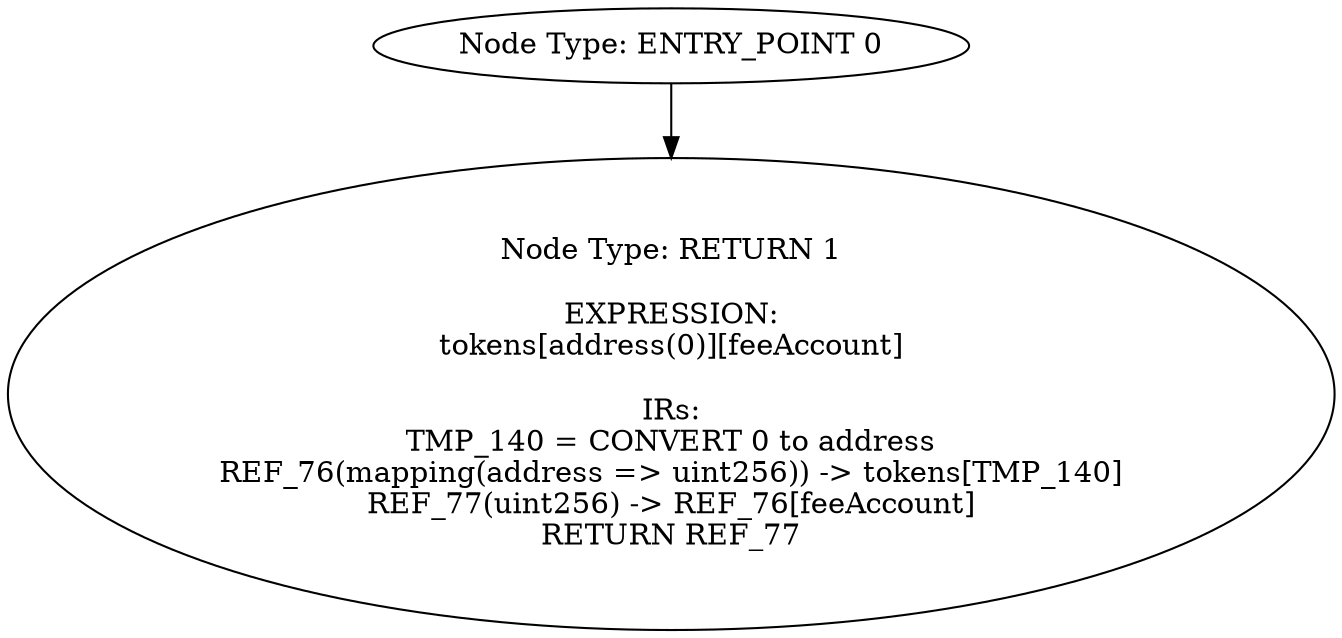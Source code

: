 digraph{
0[label="Node Type: ENTRY_POINT 0
"];
0->1;
1[label="Node Type: RETURN 1

EXPRESSION:
tokens[address(0)][feeAccount]

IRs:
TMP_140 = CONVERT 0 to address
REF_76(mapping(address => uint256)) -> tokens[TMP_140]
REF_77(uint256) -> REF_76[feeAccount]
RETURN REF_77"];
}
